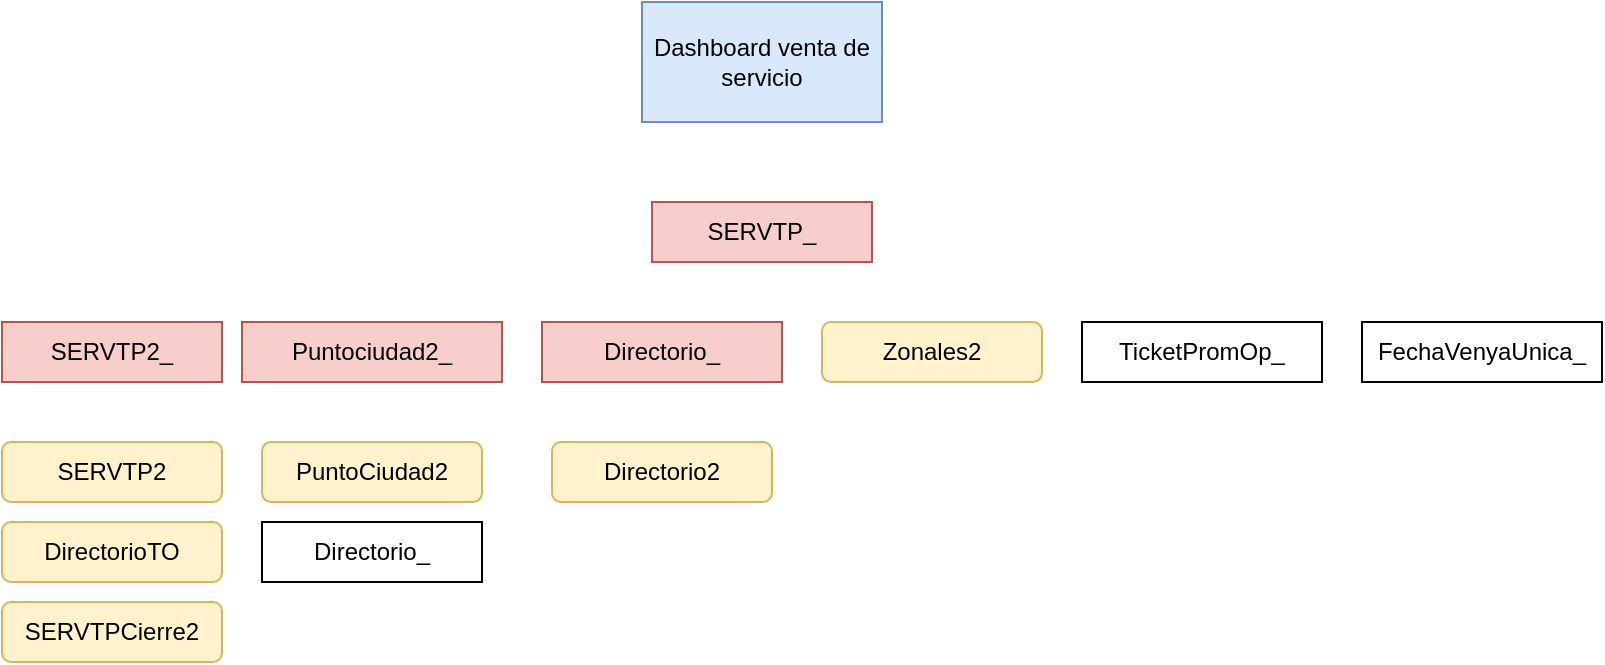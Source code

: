 <mxfile version="24.8.3">
  <diagram name="Página-1" id="iNefPiDeaZyFKO4GOJpb">
    <mxGraphModel dx="1050" dy="522" grid="1" gridSize="10" guides="1" tooltips="1" connect="1" arrows="1" fold="1" page="1" pageScale="1" pageWidth="827" pageHeight="1169" math="0" shadow="0">
      <root>
        <mxCell id="0" />
        <mxCell id="1" parent="0" />
        <mxCell id="RzLGPy--Rjvrpz-opvB2-1" value="Dashboard venta de servicio" style="rounded=0;whiteSpace=wrap;html=1;fillColor=#dae8fc;strokeColor=#6c8ebf;" vertex="1" parent="1">
          <mxGeometry x="330" y="40" width="120" height="60" as="geometry" />
        </mxCell>
        <mxCell id="RzLGPy--Rjvrpz-opvB2-2" value="SERVTP_" style="rounded=0;whiteSpace=wrap;html=1;fillColor=#f8cecc;strokeColor=#b85450;" vertex="1" parent="1">
          <mxGeometry x="335" y="140" width="110" height="30" as="geometry" />
        </mxCell>
        <mxCell id="RzLGPy--Rjvrpz-opvB2-3" value="SERVTP2_" style="rounded=0;whiteSpace=wrap;html=1;fillColor=#f8cecc;strokeColor=#b85450;" vertex="1" parent="1">
          <mxGeometry x="10" y="200" width="110" height="30" as="geometry" />
        </mxCell>
        <mxCell id="RzLGPy--Rjvrpz-opvB2-4" value="Puntociudad2_" style="rounded=0;whiteSpace=wrap;html=1;fillColor=#f8cecc;strokeColor=#b85450;" vertex="1" parent="1">
          <mxGeometry x="130" y="200" width="130" height="30" as="geometry" />
        </mxCell>
        <mxCell id="RzLGPy--Rjvrpz-opvB2-6" value="TicketPromOp_" style="rounded=0;whiteSpace=wrap;html=1;" vertex="1" parent="1">
          <mxGeometry x="550" y="200" width="120" height="30" as="geometry" />
        </mxCell>
        <mxCell id="RzLGPy--Rjvrpz-opvB2-7" value="FechaVenyaUnica_" style="rounded=0;whiteSpace=wrap;html=1;" vertex="1" parent="1">
          <mxGeometry x="690" y="200" width="120" height="30" as="geometry" />
        </mxCell>
        <mxCell id="RzLGPy--Rjvrpz-opvB2-10" value="Directorio_" style="rounded=0;whiteSpace=wrap;html=1;fillColor=#f8cecc;strokeColor=#b85450;" vertex="1" parent="1">
          <mxGeometry x="280" y="200" width="120" height="30" as="geometry" />
        </mxCell>
        <mxCell id="RzLGPy--Rjvrpz-opvB2-13" value="SERVTP2" style="rounded=1;whiteSpace=wrap;html=1;fillColor=#fff2cc;strokeColor=#d6b656;" vertex="1" parent="1">
          <mxGeometry x="10" y="260" width="110" height="30" as="geometry" />
        </mxCell>
        <mxCell id="RzLGPy--Rjvrpz-opvB2-16" value="DirectorioTO" style="rounded=1;whiteSpace=wrap;html=1;fillColor=#fff2cc;strokeColor=#d6b656;" vertex="1" parent="1">
          <mxGeometry x="10" y="300" width="110" height="30" as="geometry" />
        </mxCell>
        <mxCell id="RzLGPy--Rjvrpz-opvB2-18" value="SERVTPCierre2" style="rounded=1;whiteSpace=wrap;html=1;fillColor=#fff2cc;strokeColor=#d6b656;" vertex="1" parent="1">
          <mxGeometry x="10" y="340" width="110" height="30" as="geometry" />
        </mxCell>
        <mxCell id="RzLGPy--Rjvrpz-opvB2-19" value="PuntoCiudad2" style="rounded=1;whiteSpace=wrap;html=1;fillColor=#fff2cc;strokeColor=#d6b656;" vertex="1" parent="1">
          <mxGeometry x="140" y="260" width="110" height="30" as="geometry" />
        </mxCell>
        <mxCell id="RzLGPy--Rjvrpz-opvB2-20" value="Directorio_" style="rounded=0;whiteSpace=wrap;html=1;" vertex="1" parent="1">
          <mxGeometry x="140" y="300" width="110" height="30" as="geometry" />
        </mxCell>
        <mxCell id="RzLGPy--Rjvrpz-opvB2-21" value="Directorio2" style="rounded=1;whiteSpace=wrap;html=1;fillColor=#fff2cc;strokeColor=#d6b656;" vertex="1" parent="1">
          <mxGeometry x="285" y="260" width="110" height="30" as="geometry" />
        </mxCell>
        <mxCell id="RzLGPy--Rjvrpz-opvB2-22" value="Zonales2" style="rounded=1;whiteSpace=wrap;html=1;fillColor=#fff2cc;strokeColor=#d6b656;" vertex="1" parent="1">
          <mxGeometry x="420" y="200" width="110" height="30" as="geometry" />
        </mxCell>
      </root>
    </mxGraphModel>
  </diagram>
</mxfile>
